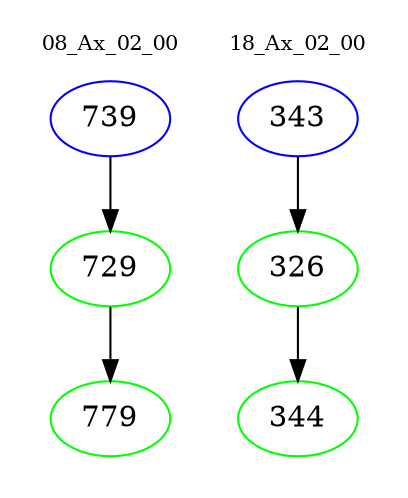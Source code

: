digraph{
subgraph cluster_0 {
color = white
label = "08_Ax_02_00";
fontsize=10;
T0_739 [label="739", color="blue"]
T0_739 -> T0_729 [color="black"]
T0_729 [label="729", color="green"]
T0_729 -> T0_779 [color="black"]
T0_779 [label="779", color="green"]
}
subgraph cluster_1 {
color = white
label = "18_Ax_02_00";
fontsize=10;
T1_343 [label="343", color="blue"]
T1_343 -> T1_326 [color="black"]
T1_326 [label="326", color="green"]
T1_326 -> T1_344 [color="black"]
T1_344 [label="344", color="green"]
}
}
